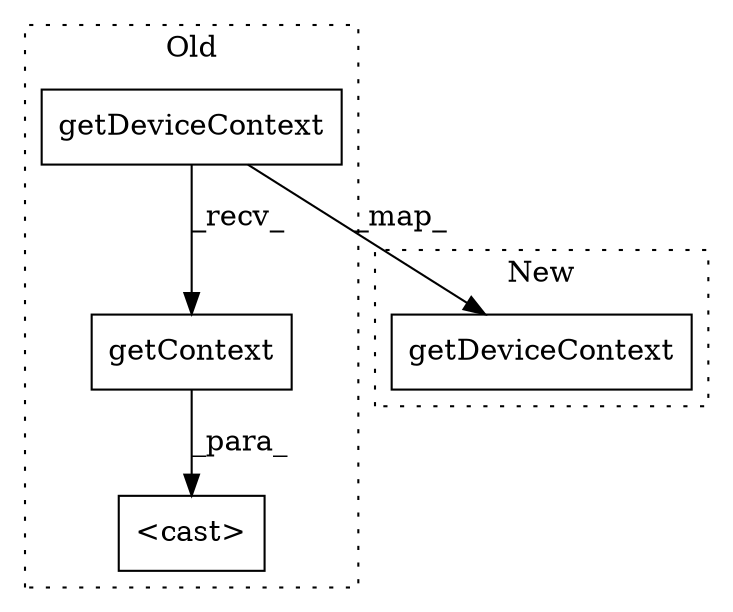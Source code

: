 digraph G {
subgraph cluster0 {
1 [label="getDeviceContext" a="32" s="12212" l="18" shape="box"];
3 [label="getContext" a="32" s="12231" l="12" shape="box"];
4 [label="<cast>" a="11" s="12188" l="14" shape="box"];
label = "Old";
style="dotted";
}
subgraph cluster1 {
2 [label="getDeviceContext" a="32" s="12090" l="18" shape="box"];
label = "New";
style="dotted";
}
1 -> 2 [label="_map_"];
1 -> 3 [label="_recv_"];
3 -> 4 [label="_para_"];
}